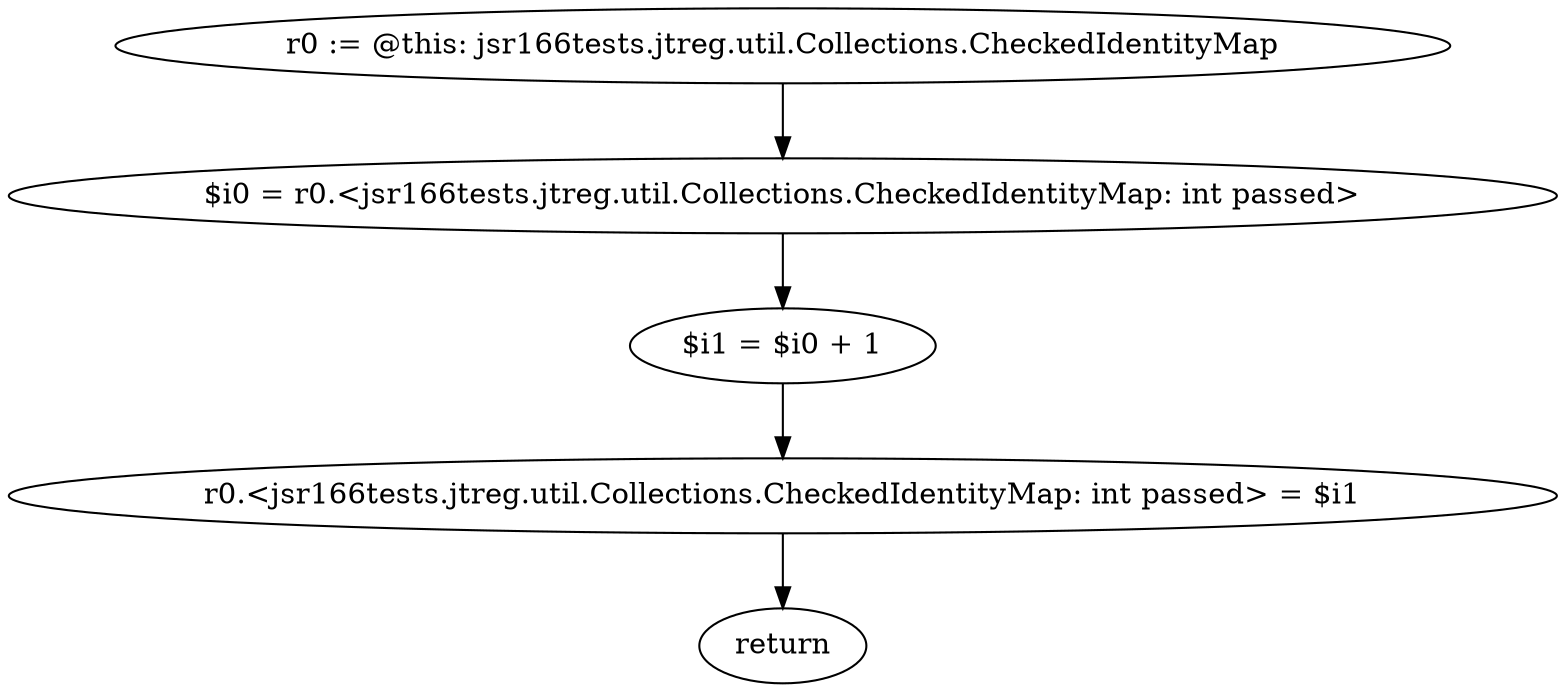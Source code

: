 digraph "unitGraph" {
    "r0 := @this: jsr166tests.jtreg.util.Collections.CheckedIdentityMap"
    "$i0 = r0.<jsr166tests.jtreg.util.Collections.CheckedIdentityMap: int passed>"
    "$i1 = $i0 + 1"
    "r0.<jsr166tests.jtreg.util.Collections.CheckedIdentityMap: int passed> = $i1"
    "return"
    "r0 := @this: jsr166tests.jtreg.util.Collections.CheckedIdentityMap"->"$i0 = r0.<jsr166tests.jtreg.util.Collections.CheckedIdentityMap: int passed>";
    "$i0 = r0.<jsr166tests.jtreg.util.Collections.CheckedIdentityMap: int passed>"->"$i1 = $i0 + 1";
    "$i1 = $i0 + 1"->"r0.<jsr166tests.jtreg.util.Collections.CheckedIdentityMap: int passed> = $i1";
    "r0.<jsr166tests.jtreg.util.Collections.CheckedIdentityMap: int passed> = $i1"->"return";
}
